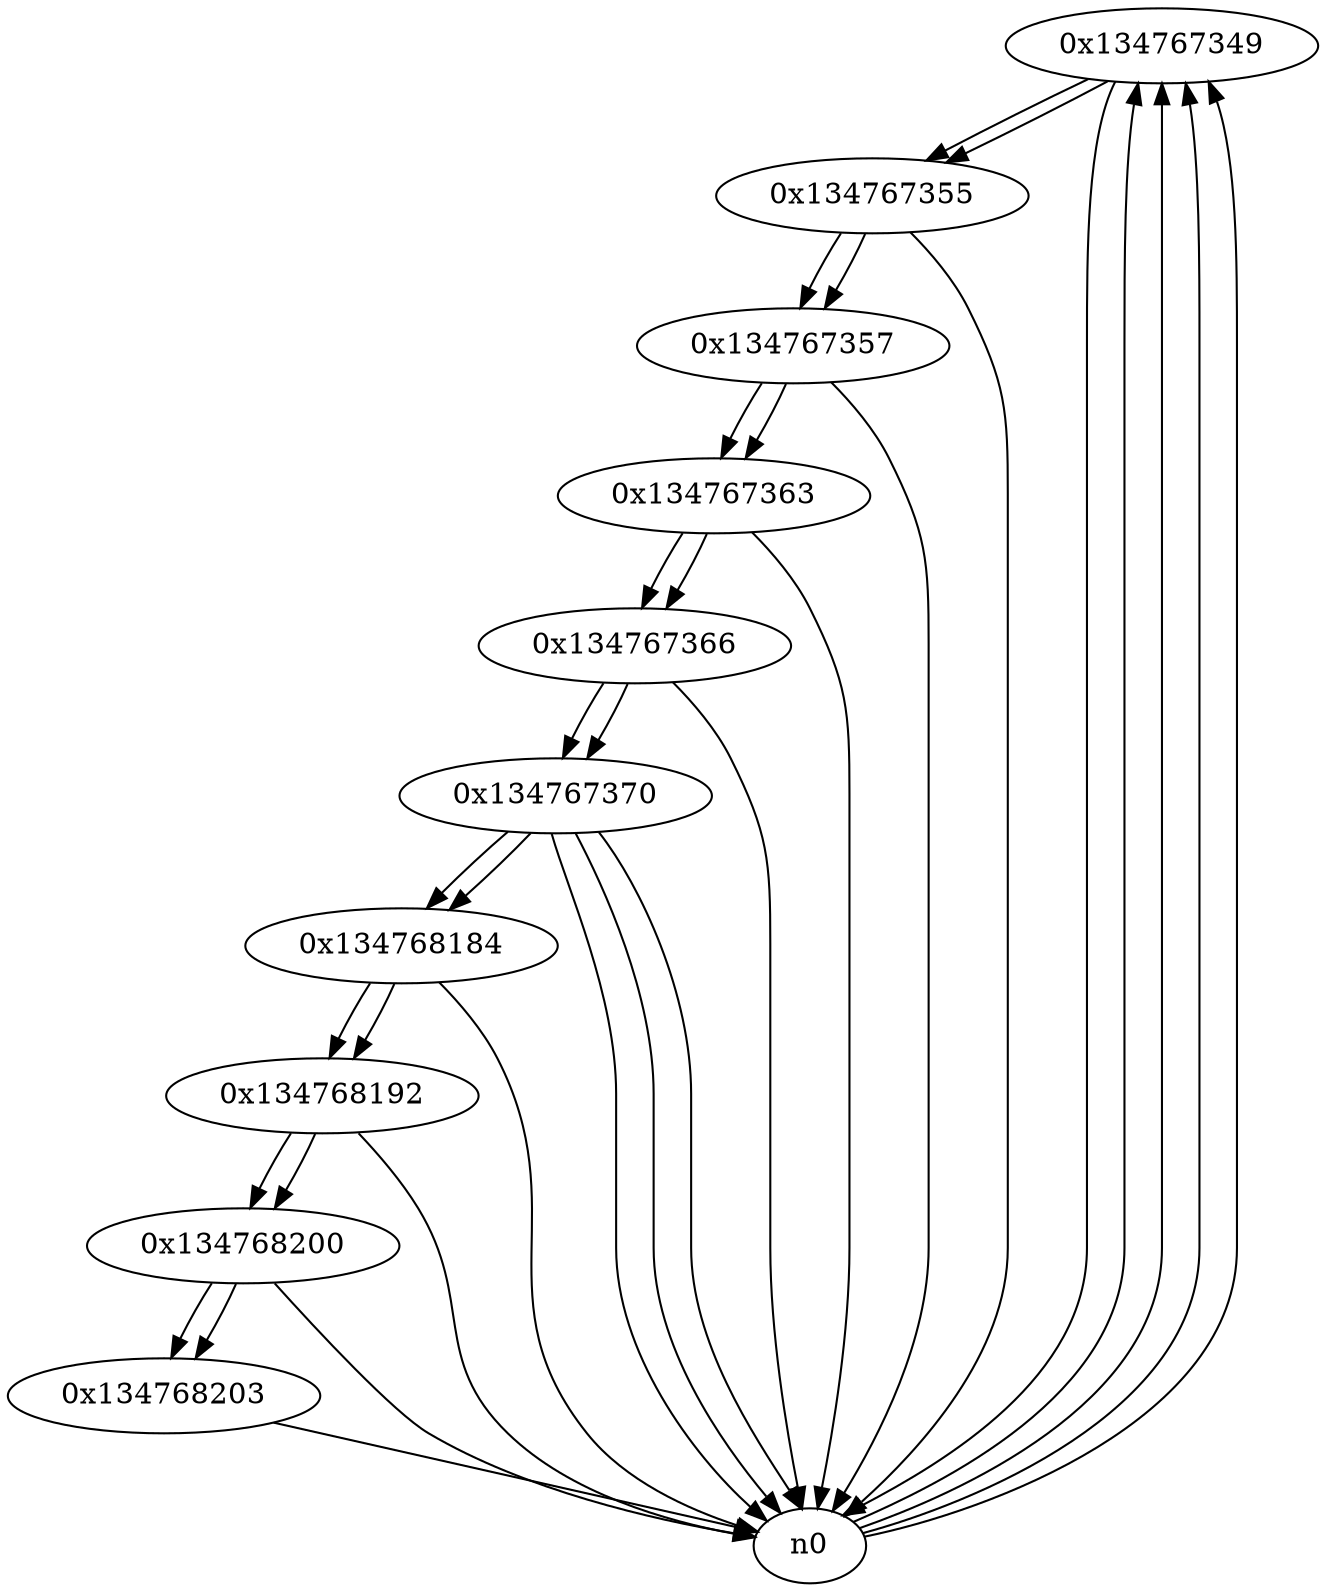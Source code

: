 digraph G{
/* nodes */
  n1 [label="0x134767349"]
  n2 [label="0x134767355"]
  n3 [label="0x134767357"]
  n4 [label="0x134767363"]
  n5 [label="0x134767366"]
  n6 [label="0x134767370"]
  n7 [label="0x134768184"]
  n8 [label="0x134768192"]
  n9 [label="0x134768200"]
  n10 [label="0x134768203"]
/* edges */
n1 -> n2;
n1 -> n0;
n0 -> n1;
n0 -> n1;
n0 -> n1;
n0 -> n1;
n2 -> n3;
n2 -> n0;
n1 -> n2;
n3 -> n4;
n3 -> n0;
n2 -> n3;
n4 -> n5;
n4 -> n0;
n3 -> n4;
n5 -> n6;
n5 -> n0;
n4 -> n5;
n6 -> n7;
n6 -> n0;
n6 -> n0;
n6 -> n0;
n5 -> n6;
n7 -> n8;
n7 -> n0;
n6 -> n7;
n8 -> n9;
n8 -> n0;
n7 -> n8;
n9 -> n10;
n9 -> n0;
n8 -> n9;
n10 -> n0;
n9 -> n10;
}

